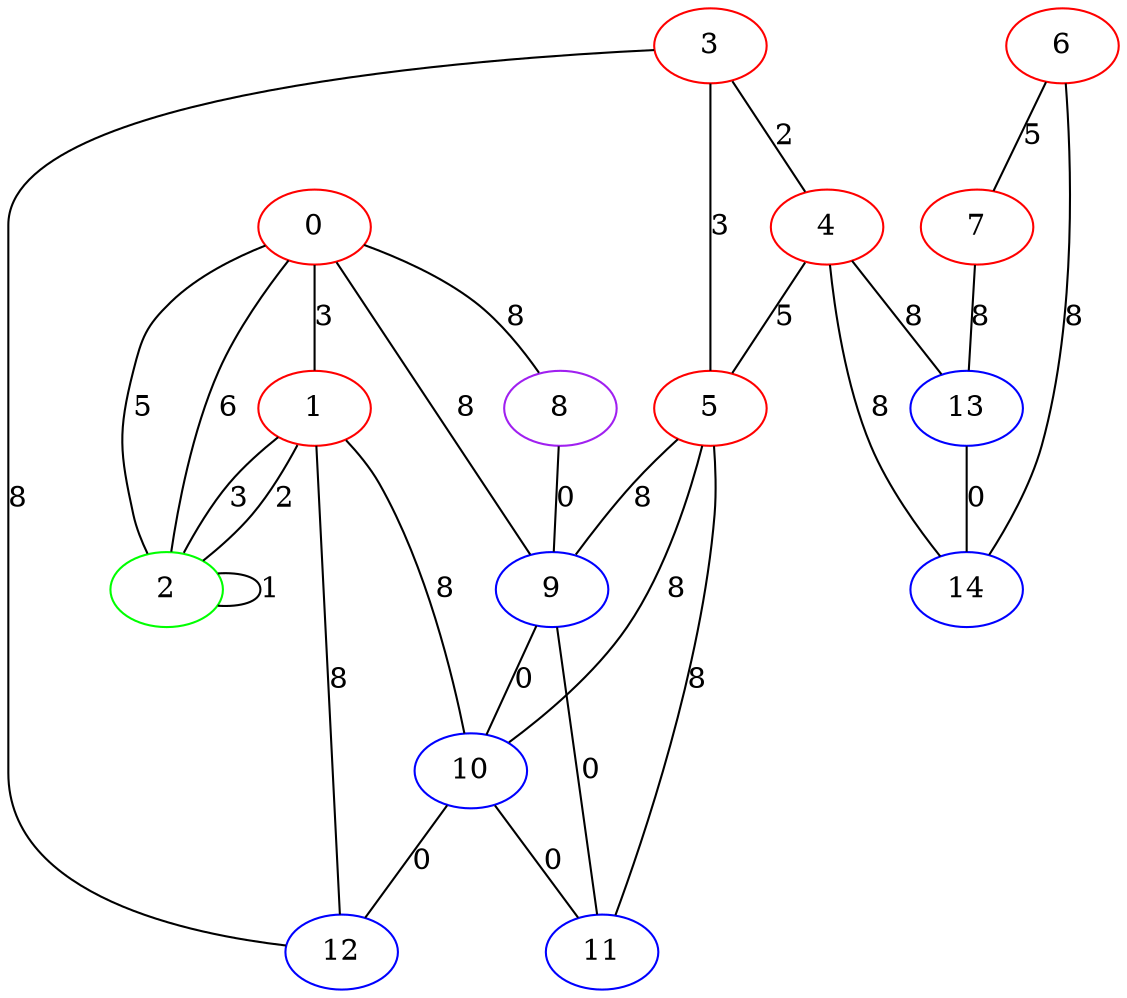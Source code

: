 graph "" {
0 [color=red, weight=1];
1 [color=red, weight=1];
2 [color=green, weight=2];
3 [color=red, weight=1];
4 [color=red, weight=1];
5 [color=red, weight=1];
6 [color=red, weight=1];
7 [color=red, weight=1];
8 [color=purple, weight=4];
9 [color=blue, weight=3];
10 [color=blue, weight=3];
11 [color=blue, weight=3];
12 [color=blue, weight=3];
13 [color=blue, weight=3];
14 [color=blue, weight=3];
0 -- 8  [key=0, label=8];
0 -- 1  [key=0, label=3];
0 -- 2  [key=0, label=5];
0 -- 2  [key=1, label=6];
0 -- 9  [key=0, label=8];
1 -- 2  [key=0, label=2];
1 -- 2  [key=1, label=3];
1 -- 12  [key=0, label=8];
1 -- 10  [key=0, label=8];
2 -- 2  [key=0, label=1];
3 -- 12  [key=0, label=8];
3 -- 4  [key=0, label=2];
3 -- 5  [key=0, label=3];
4 -- 5  [key=0, label=5];
4 -- 14  [key=0, label=8];
4 -- 13  [key=0, label=8];
5 -- 11  [key=0, label=8];
5 -- 9  [key=0, label=8];
5 -- 10  [key=0, label=8];
6 -- 14  [key=0, label=8];
6 -- 7  [key=0, label=5];
7 -- 13  [key=0, label=8];
8 -- 9  [key=0, label=0];
9 -- 10  [key=0, label=0];
9 -- 11  [key=0, label=0];
10 -- 11  [key=0, label=0];
10 -- 12  [key=0, label=0];
13 -- 14  [key=0, label=0];
}
